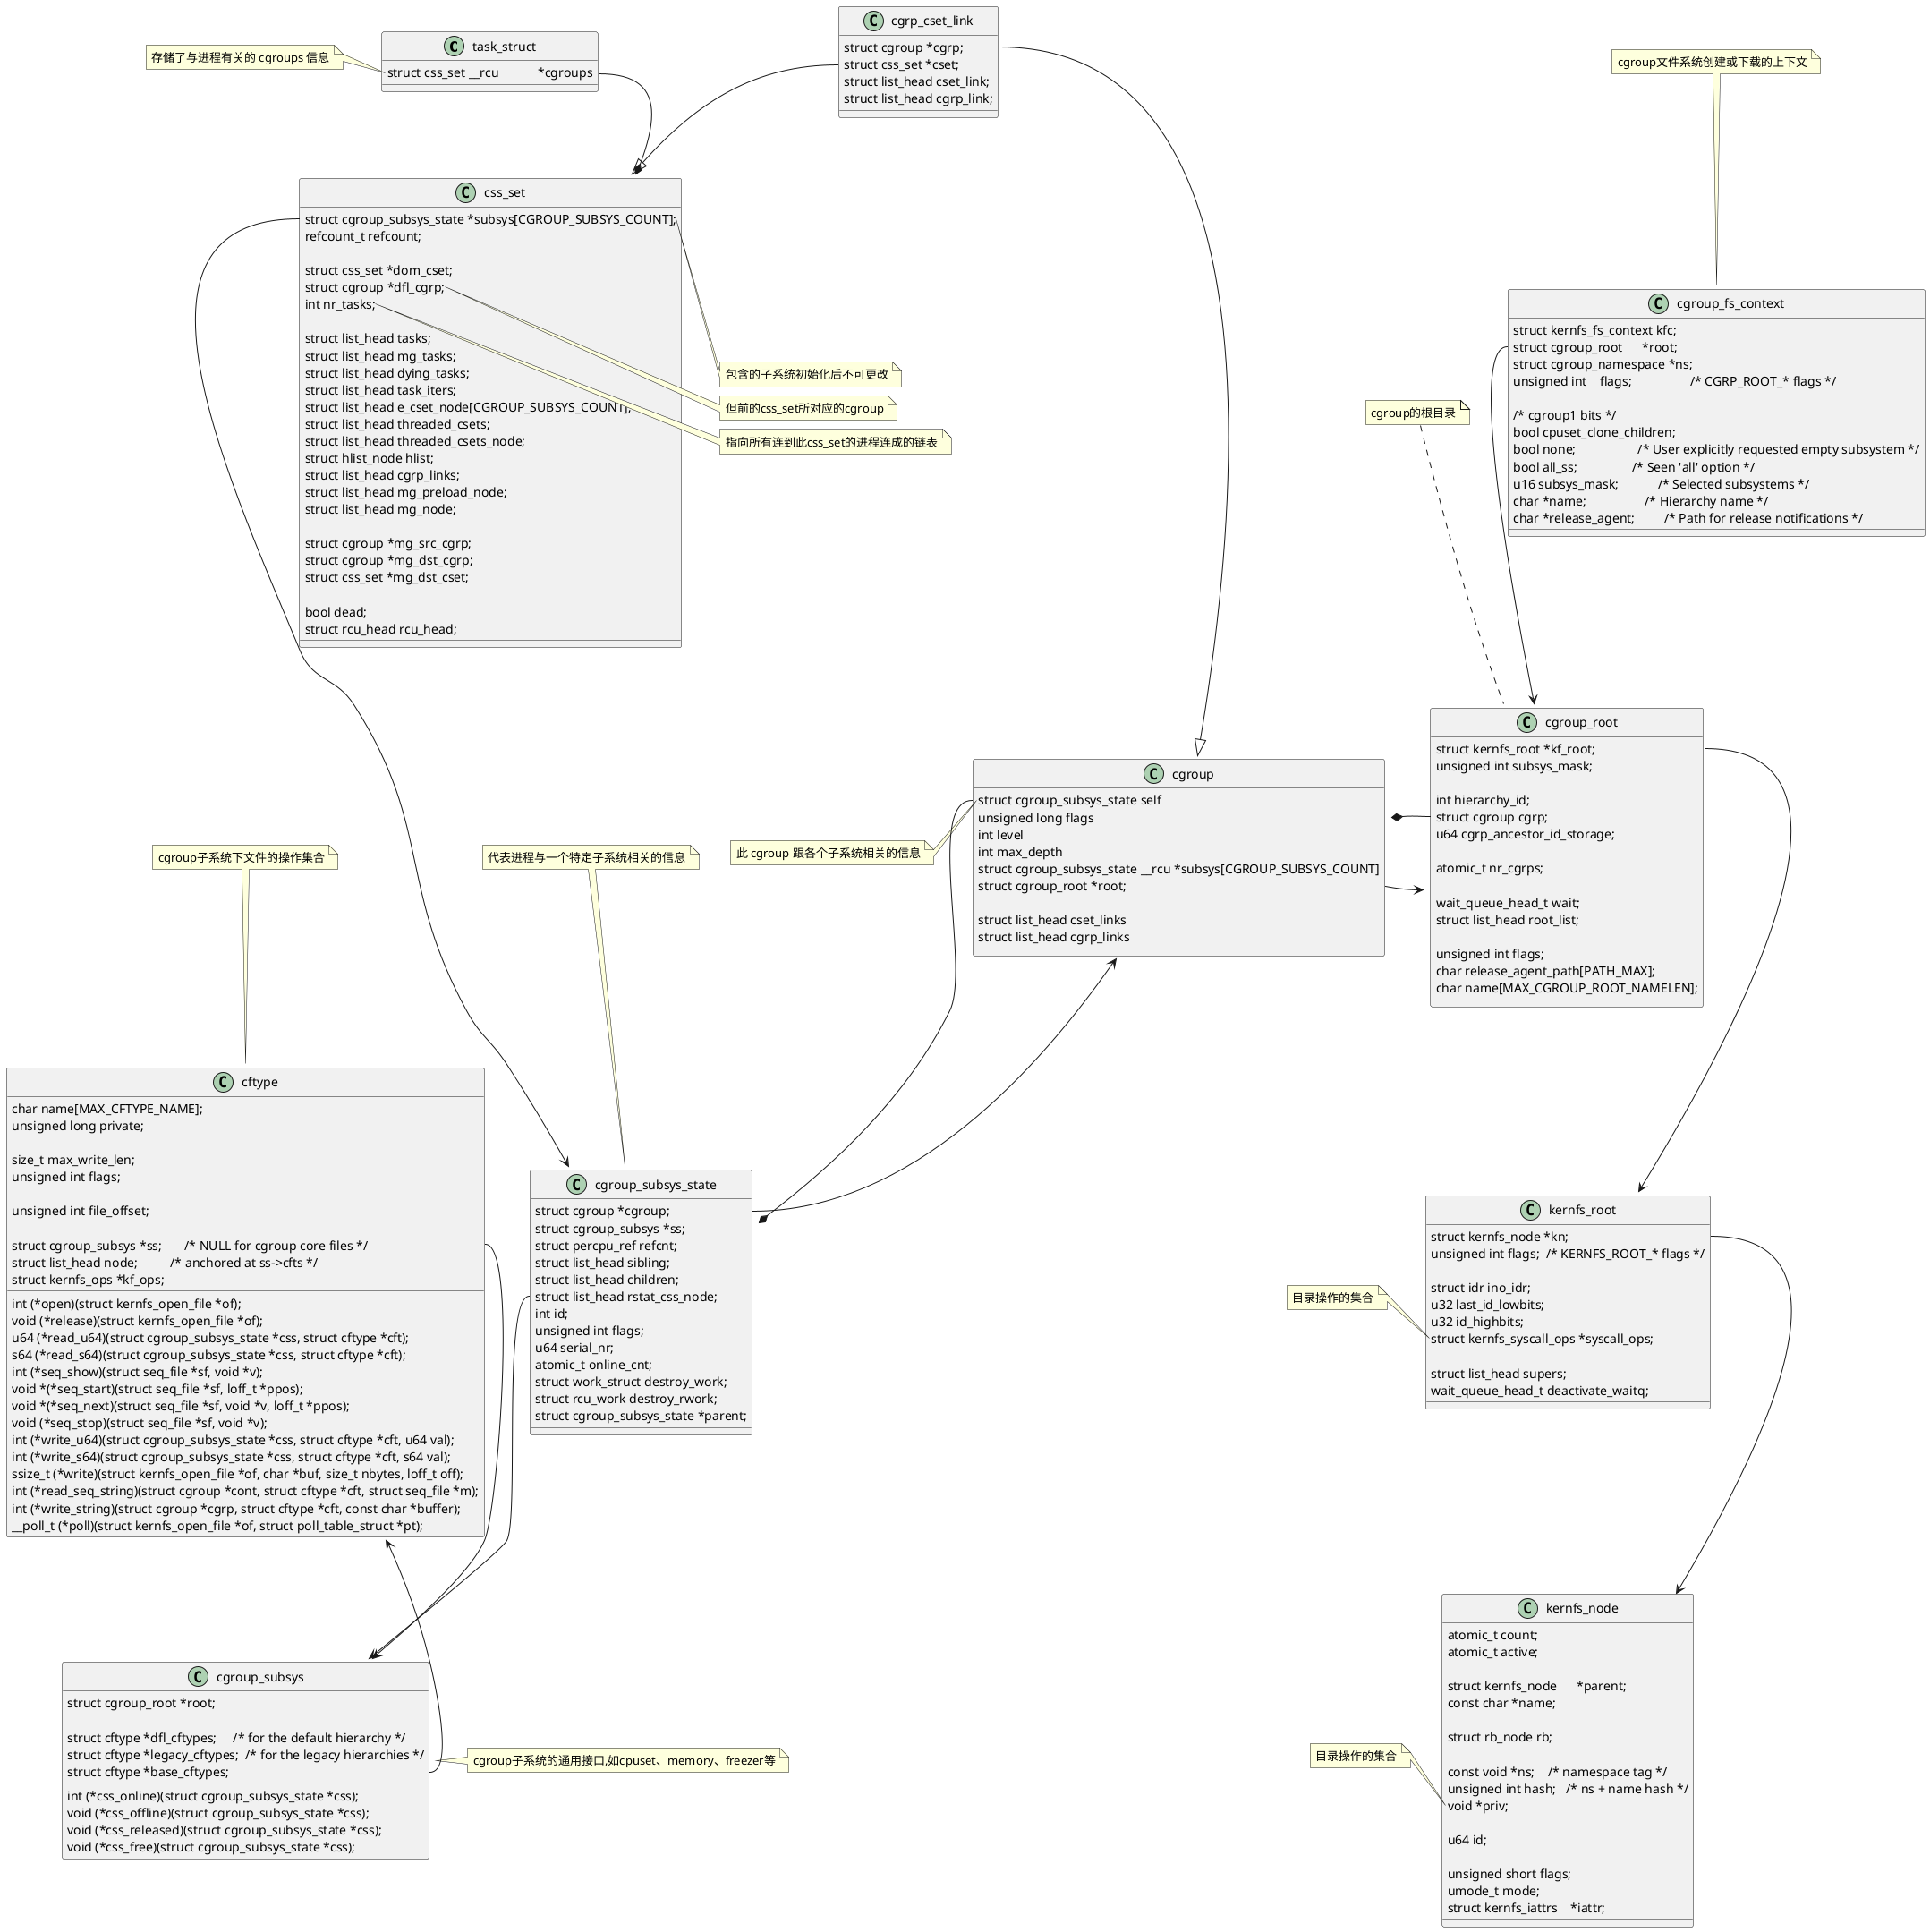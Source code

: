 @startuml
' left to right direction

class task_struct {
    struct css_set __rcu            *cgroups
}
note left of task_struct::cgroups
    存储了与进程有关的 cgroups 信息
end note

class cgroup {
    struct cgroup_subsys_state self
    unsigned long flags           
    int level
    int max_depth
    struct cgroup_subsys_state __rcu *subsys[CGROUP_SUBSYS_COUNT]
    struct cgroup_root *root;

    struct list_head cset_links
    struct list_head cgrp_links
}
note left of cgroup::subsys
    此 cgroup 跟各个子系统相关的信息
end note


class cgroup_subsys_state {
    struct cgroup *cgroup;
    struct cgroup_subsys *ss;
    struct percpu_ref refcnt;
    struct list_head sibling;
    struct list_head children;
    struct list_head rstat_css_node;
    int id;
    unsigned int flags;
    u64 serial_nr;
    atomic_t online_cnt;
    struct work_struct destroy_work;
    struct rcu_work destroy_rwork;
    struct cgroup_subsys_state *parent;
}

note top: 代表进程与一个特定子系统相关的信息

class cgroup_subsys {
    int (*css_online)(struct cgroup_subsys_state *css);
    void (*css_offline)(struct cgroup_subsys_state *css);
    void (*css_released)(struct cgroup_subsys_state *css);
    void (*css_free)(struct cgroup_subsys_state *css);
    struct cgroup_root *root;

    struct cftype *dfl_cftypes;     /* for the default hierarchy */
    struct cftype *legacy_cftypes;  /* for the legacy hierarchies */
    struct cftype *base_cftypes;
}
note right: cgroup子系统的通用接口,如cpuset、memory、freezer等


class css_set {
        struct cgroup_subsys_state *subsys[CGROUP_SUBSYS_COUNT];
        refcount_t refcount;

        struct css_set *dom_cset;
        struct cgroup *dfl_cgrp;
        int nr_tasks;

        struct list_head tasks;
        struct list_head mg_tasks;
        struct list_head dying_tasks;
        struct list_head task_iters;
        struct list_head e_cset_node[CGROUP_SUBSYS_COUNT];
        struct list_head threaded_csets;
        struct list_head threaded_csets_node;
        struct hlist_node hlist;
        struct list_head cgrp_links;
        struct list_head mg_preload_node;
        struct list_head mg_node;

        struct cgroup *mg_src_cgrp;
        struct cgroup *mg_dst_cgrp;
        struct css_set *mg_dst_cset;

        bool dead;
        struct rcu_head rcu_head;
}


note right of css_set::subsys
    包含的子系统初始化后不可更改
end note

note right of css_set::dfl_cgrp
    但前的css_set所对应的cgroup
end note

note right of css_set::tasks
    指向所有连到此css_set的进程连成的链表
end note


class cgrp_cset_link {
    struct cgroup *cgrp;
    struct css_set *cset;
    struct list_head cset_link;
    struct list_head cgrp_link;
}


class cftype {
        char name[MAX_CFTYPE_NAME];
        unsigned long private;

        size_t max_write_len;
        unsigned int flags;

        unsigned int file_offset;

        struct cgroup_subsys *ss;       /* NULL for cgroup core files */
        struct list_head node;          /* anchored at ss->cfts */
        struct kernfs_ops *kf_ops;

        int (*open)(struct kernfs_open_file *of);
        void (*release)(struct kernfs_open_file *of);
        u64 (*read_u64)(struct cgroup_subsys_state *css, struct cftype *cft);
        s64 (*read_s64)(struct cgroup_subsys_state *css, struct cftype *cft);
        int (*seq_show)(struct seq_file *sf, void *v);
        void *(*seq_start)(struct seq_file *sf, loff_t *ppos);
        void *(*seq_next)(struct seq_file *sf, void *v, loff_t *ppos);
        void (*seq_stop)(struct seq_file *sf, void *v);
        int (*write_u64)(struct cgroup_subsys_state *css, struct cftype *cft, u64 val);
        int (*write_s64)(struct cgroup_subsys_state *css, struct cftype *cft, s64 val);
        ssize_t (*write)(struct kernfs_open_file *of, char *buf, size_t nbytes, loff_t off);
        int (*read_seq_string)(struct cgroup *cont, struct cftype *cft, struct seq_file *m);
        int (*write_string)(struct cgroup *cgrp, struct cftype *cft, const char *buffer);
        __poll_t (*poll)(struct kernfs_open_file *of, struct poll_table_struct *pt);
}
note top: cgroup子系统下文件的操作集合


class cgroup_root {
        struct kernfs_root *kf_root;
        unsigned int subsys_mask;

        int hierarchy_id;
        struct cgroup cgrp;
        u64 cgrp_ancestor_id_storage;
                                           
        atomic_t nr_cgrps;                 

        wait_queue_head_t wait;
        struct list_head root_list;

        unsigned int flags;
        char release_agent_path[PATH_MAX];
        char name[MAX_CGROUP_ROOT_NAMELEN];
}
note top: cgroup的根目录


class kernfs_root {
        struct kernfs_node *kn;
        unsigned int flags;  /* KERNFS_ROOT_* flags */

        struct idr ino_idr;
        u32 last_id_lowbits;
        u32 id_highbits;
        struct kernfs_syscall_ops *syscall_ops;

        struct list_head supers;
        wait_queue_head_t deactivate_waitq;
}

note left of kernfs_root::syscall_ops
    目录操作的集合
end note

class kernfs_node {
        atomic_t count;
        atomic_t active;

        struct kernfs_node      *parent;
        const char *name;

        struct rb_node rb;

        const void *ns;    /* namespace tag */
        unsigned int hash;   /* ns + name hash */
        void *priv;
 
        u64 id;

        unsigned short flags;
        umode_t mode;
        struct kernfs_iattrs    *iattr;
}

note left of kernfs_node::priv
    目录操作的集合
end note


class cgroup_fs_context {
        struct kernfs_fs_context kfc;
        struct cgroup_root      *root;
        struct cgroup_namespace *ns;
        unsigned int    flags;                  /* CGRP_ROOT_* flags */

        /* cgroup1 bits */
        bool cpuset_clone_children;
        bool none;                   /* User explicitly requested empty subsystem */
        bool all_ss;                 /* Seen 'all' option */
        u16 subsys_mask;            /* Selected subsystems */
        char *name;                  /* Hierarchy name */
        char *release_agent;         /* Path for release notifications */
}
note top: cgroup文件系统创建或下载的上下文


task_struct::cgroups --* css_set

css_set::subsys --=> cgroup_subsys_state
cgroup::self --* cgroup_subsys_state
cgroup::root --> cgroup_root

cgroup_subsys_state::cgroup --> cgroup
cgroup_subsys_state::ss --> cgroup_subsys

cgrp_cset_link::cgrp --|> cgroup
cgrp_cset_link::cset --|> css_set 

cftype <-- cgroup_subsys::base_cftypes
cftype::ss --> cgroup_subsys

cgroup_root::cgrp -left-* cgroup
cgroup_root::kf_root --> kernfs_root


kernfs_root::kn --> kernfs_node

cgroup_fs_context::root --> cgroup_root

@enduml
